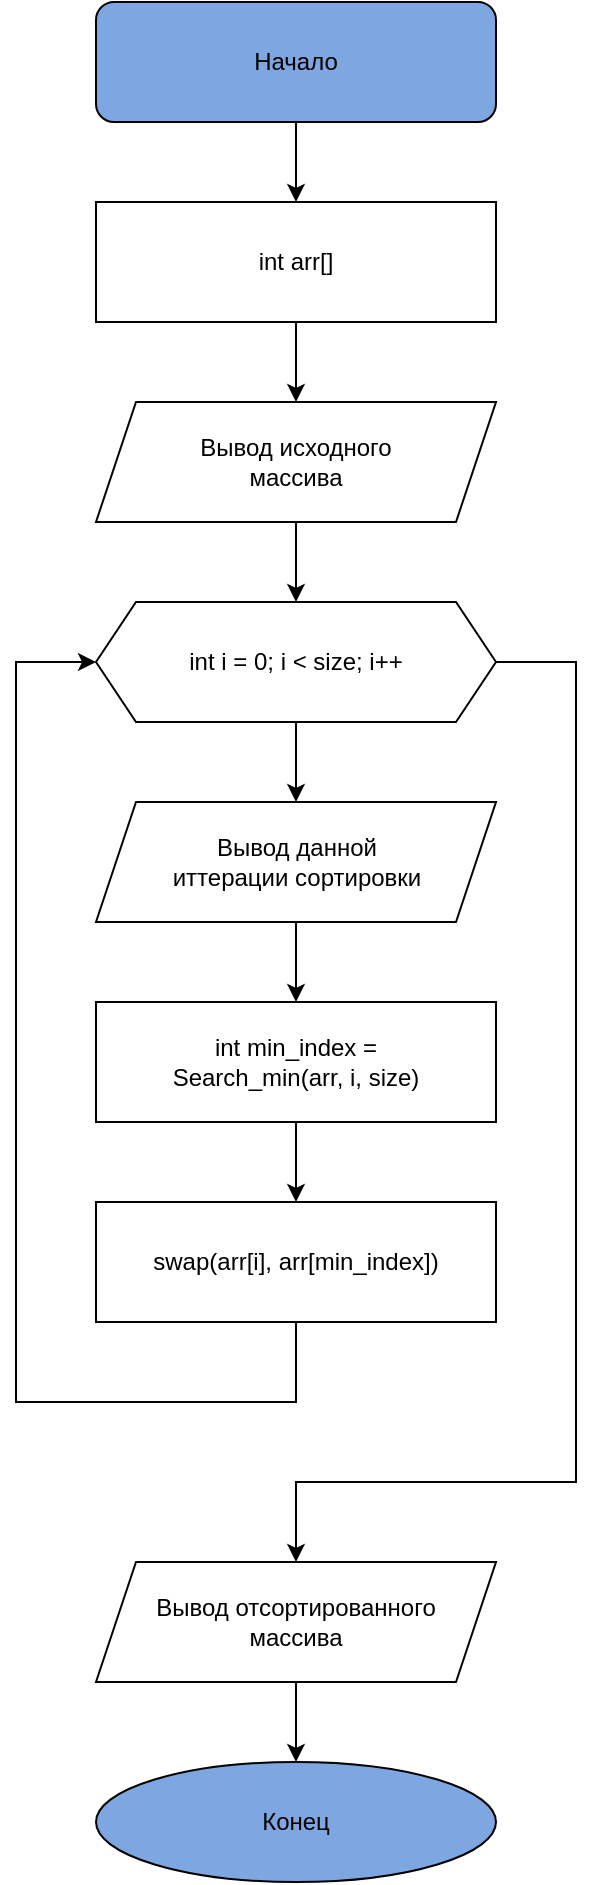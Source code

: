 <mxfile version="21.2.8" type="device">
  <diagram id="C5RBs43oDa-KdzZeNtuy" name="Page-1">
    <mxGraphModel dx="778" dy="651" grid="1" gridSize="10" guides="1" tooltips="1" connect="1" arrows="1" fold="1" page="1" pageScale="1" pageWidth="827" pageHeight="1169" math="0" shadow="0">
      <root>
        <mxCell id="WIyWlLk6GJQsqaUBKTNV-0" />
        <mxCell id="WIyWlLk6GJQsqaUBKTNV-1" parent="WIyWlLk6GJQsqaUBKTNV-0" />
        <mxCell id="7QaQ8snF57oYqij_M0Ws-0" value="" style="rounded=1;whiteSpace=wrap;html=1;fillColor=#7EA6E0;" parent="WIyWlLk6GJQsqaUBKTNV-1" vertex="1">
          <mxGeometry x="340" y="60" width="200" height="60" as="geometry" />
        </mxCell>
        <mxCell id="7QaQ8snF57oYqij_M0Ws-1" value="Начало" style="text;html=1;strokeColor=none;fillColor=none;align=center;verticalAlign=middle;whiteSpace=wrap;rounded=0;" parent="WIyWlLk6GJQsqaUBKTNV-1" vertex="1">
          <mxGeometry x="410" y="75" width="60" height="30" as="geometry" />
        </mxCell>
        <mxCell id="7QaQ8snF57oYqij_M0Ws-2" value="" style="endArrow=classic;html=1;rounded=0;exitX=0.5;exitY=1;exitDx=0;exitDy=0;" parent="WIyWlLk6GJQsqaUBKTNV-1" source="7QaQ8snF57oYqij_M0Ws-0" edge="1">
          <mxGeometry width="50" height="50" relative="1" as="geometry">
            <mxPoint x="430" y="190" as="sourcePoint" />
            <mxPoint x="440" y="160" as="targetPoint" />
          </mxGeometry>
        </mxCell>
        <mxCell id="7QaQ8snF57oYqij_M0Ws-3" value="" style="rounded=0;whiteSpace=wrap;html=1;" parent="WIyWlLk6GJQsqaUBKTNV-1" vertex="1">
          <mxGeometry x="340" y="160" width="200" height="60" as="geometry" />
        </mxCell>
        <mxCell id="7QaQ8snF57oYqij_M0Ws-4" value="int arr[]" style="text;html=1;strokeColor=none;fillColor=none;align=center;verticalAlign=middle;whiteSpace=wrap;rounded=0;" parent="WIyWlLk6GJQsqaUBKTNV-1" vertex="1">
          <mxGeometry x="410" y="175" width="60" height="30" as="geometry" />
        </mxCell>
        <mxCell id="7QaQ8snF57oYqij_M0Ws-6" value="" style="shape=parallelogram;perimeter=parallelogramPerimeter;whiteSpace=wrap;html=1;fixedSize=1;" parent="WIyWlLk6GJQsqaUBKTNV-1" vertex="1">
          <mxGeometry x="340" y="260" width="200" height="60" as="geometry" />
        </mxCell>
        <mxCell id="7QaQ8snF57oYqij_M0Ws-7" value="Вывод исходного массива" style="text;html=1;strokeColor=none;fillColor=none;align=center;verticalAlign=middle;whiteSpace=wrap;rounded=0;" parent="WIyWlLk6GJQsqaUBKTNV-1" vertex="1">
          <mxGeometry x="375" y="275" width="130" height="30" as="geometry" />
        </mxCell>
        <mxCell id="7QaQ8snF57oYqij_M0Ws-8" value="" style="endArrow=classic;html=1;rounded=0;exitX=0.5;exitY=1;exitDx=0;exitDy=0;" parent="WIyWlLk6GJQsqaUBKTNV-1" source="7QaQ8snF57oYqij_M0Ws-6" edge="1">
          <mxGeometry width="50" height="50" relative="1" as="geometry">
            <mxPoint x="450" y="430" as="sourcePoint" />
            <mxPoint x="440" y="360" as="targetPoint" />
          </mxGeometry>
        </mxCell>
        <mxCell id="7QaQ8snF57oYqij_M0Ws-23" style="edgeStyle=orthogonalEdgeStyle;rounded=0;orthogonalLoop=1;jettySize=auto;html=1;exitX=0.5;exitY=1;exitDx=0;exitDy=0;entryX=0.5;entryY=0;entryDx=0;entryDy=0;" parent="WIyWlLk6GJQsqaUBKTNV-1" source="7QaQ8snF57oYqij_M0Ws-9" target="7QaQ8snF57oYqij_M0Ws-12" edge="1">
          <mxGeometry relative="1" as="geometry" />
        </mxCell>
        <mxCell id="7QaQ8snF57oYqij_M0Ws-31" style="edgeStyle=orthogonalEdgeStyle;rounded=0;orthogonalLoop=1;jettySize=auto;html=1;exitX=1;exitY=0.5;exitDx=0;exitDy=0;entryX=0.5;entryY=0;entryDx=0;entryDy=0;" parent="WIyWlLk6GJQsqaUBKTNV-1" source="7QaQ8snF57oYqij_M0Ws-9" target="7QaQ8snF57oYqij_M0Ws-29" edge="1">
          <mxGeometry relative="1" as="geometry">
            <Array as="points">
              <mxPoint x="580" y="390" />
              <mxPoint x="580" y="800" />
              <mxPoint x="440" y="800" />
            </Array>
          </mxGeometry>
        </mxCell>
        <mxCell id="7QaQ8snF57oYqij_M0Ws-9" value="" style="shape=hexagon;perimeter=hexagonPerimeter2;whiteSpace=wrap;html=1;fixedSize=1;" parent="WIyWlLk6GJQsqaUBKTNV-1" vertex="1">
          <mxGeometry x="340" y="360" width="200" height="60" as="geometry" />
        </mxCell>
        <mxCell id="7QaQ8snF57oYqij_M0Ws-10" value="int i = 0; i &amp;lt; size; i++" style="text;html=1;strokeColor=none;fillColor=none;align=center;verticalAlign=middle;whiteSpace=wrap;rounded=0;" parent="WIyWlLk6GJQsqaUBKTNV-1" vertex="1">
          <mxGeometry x="382" y="375" width="116" height="30" as="geometry" />
        </mxCell>
        <mxCell id="7QaQ8snF57oYqij_M0Ws-24" style="edgeStyle=orthogonalEdgeStyle;rounded=0;orthogonalLoop=1;jettySize=auto;html=1;exitX=0.5;exitY=1;exitDx=0;exitDy=0;entryX=0.5;entryY=0;entryDx=0;entryDy=0;" parent="WIyWlLk6GJQsqaUBKTNV-1" source="7QaQ8snF57oYqij_M0Ws-12" target="7QaQ8snF57oYqij_M0Ws-15" edge="1">
          <mxGeometry relative="1" as="geometry" />
        </mxCell>
        <mxCell id="7QaQ8snF57oYqij_M0Ws-12" value="" style="shape=parallelogram;perimeter=parallelogramPerimeter;whiteSpace=wrap;html=1;fixedSize=1;" parent="WIyWlLk6GJQsqaUBKTNV-1" vertex="1">
          <mxGeometry x="340" y="460" width="200" height="60" as="geometry" />
        </mxCell>
        <mxCell id="7QaQ8snF57oYqij_M0Ws-13" value="Вывод данной иттерации сортировки" style="text;html=1;strokeColor=none;fillColor=none;align=center;verticalAlign=middle;whiteSpace=wrap;rounded=0;" parent="WIyWlLk6GJQsqaUBKTNV-1" vertex="1">
          <mxGeometry x="372.5" y="475" width="135" height="30" as="geometry" />
        </mxCell>
        <mxCell id="7QaQ8snF57oYqij_M0Ws-15" value="" style="rounded=0;whiteSpace=wrap;html=1;" parent="WIyWlLk6GJQsqaUBKTNV-1" vertex="1">
          <mxGeometry x="340" y="560" width="200" height="60" as="geometry" />
        </mxCell>
        <mxCell id="7QaQ8snF57oYqij_M0Ws-16" value="int min_index = Search_min(arr, i, size)" style="text;html=1;strokeColor=none;fillColor=none;align=center;verticalAlign=middle;whiteSpace=wrap;rounded=0;" parent="WIyWlLk6GJQsqaUBKTNV-1" vertex="1">
          <mxGeometry x="370" y="575" width="140" height="30" as="geometry" />
        </mxCell>
        <mxCell id="7QaQ8snF57oYqij_M0Ws-25" style="edgeStyle=orthogonalEdgeStyle;rounded=0;orthogonalLoop=1;jettySize=auto;html=1;exitX=0.5;exitY=1;exitDx=0;exitDy=0;entryX=0;entryY=0.5;entryDx=0;entryDy=0;" parent="WIyWlLk6GJQsqaUBKTNV-1" source="7QaQ8snF57oYqij_M0Ws-17" target="7QaQ8snF57oYqij_M0Ws-9" edge="1">
          <mxGeometry relative="1" as="geometry">
            <Array as="points">
              <mxPoint x="440" y="760" />
              <mxPoint x="300" y="760" />
              <mxPoint x="300" y="390" />
            </Array>
          </mxGeometry>
        </mxCell>
        <mxCell id="7QaQ8snF57oYqij_M0Ws-17" value="" style="rounded=0;whiteSpace=wrap;html=1;" parent="WIyWlLk6GJQsqaUBKTNV-1" vertex="1">
          <mxGeometry x="340" y="660" width="200" height="60" as="geometry" />
        </mxCell>
        <mxCell id="7QaQ8snF57oYqij_M0Ws-18" value="swap(arr[i], arr[min_index])" style="text;html=1;strokeColor=none;fillColor=none;align=center;verticalAlign=middle;whiteSpace=wrap;rounded=0;" parent="WIyWlLk6GJQsqaUBKTNV-1" vertex="1">
          <mxGeometry x="365" y="675" width="150" height="30" as="geometry" />
        </mxCell>
        <mxCell id="7QaQ8snF57oYqij_M0Ws-20" value="" style="endArrow=classic;html=1;rounded=0;exitX=0.5;exitY=1;exitDx=0;exitDy=0;entryX=0.5;entryY=0;entryDx=0;entryDy=0;" parent="WIyWlLk6GJQsqaUBKTNV-1" source="7QaQ8snF57oYqij_M0Ws-15" target="7QaQ8snF57oYqij_M0Ws-17" edge="1">
          <mxGeometry width="50" height="50" relative="1" as="geometry">
            <mxPoint x="570" y="660" as="sourcePoint" />
            <mxPoint x="620" y="610" as="targetPoint" />
          </mxGeometry>
        </mxCell>
        <mxCell id="7QaQ8snF57oYqij_M0Ws-21" value="" style="endArrow=classic;html=1;rounded=0;exitX=0.5;exitY=1;exitDx=0;exitDy=0;" parent="WIyWlLk6GJQsqaUBKTNV-1" source="7QaQ8snF57oYqij_M0Ws-3" edge="1">
          <mxGeometry width="50" height="50" relative="1" as="geometry">
            <mxPoint x="590" y="260" as="sourcePoint" />
            <mxPoint x="440" y="260" as="targetPoint" />
          </mxGeometry>
        </mxCell>
        <mxCell id="7QaQ8snF57oYqij_M0Ws-26" value="" style="ellipse;whiteSpace=wrap;html=1;fillColor=#7EA6E0;" parent="WIyWlLk6GJQsqaUBKTNV-1" vertex="1">
          <mxGeometry x="340" y="940" width="200" height="60" as="geometry" />
        </mxCell>
        <mxCell id="7QaQ8snF57oYqij_M0Ws-27" value="Конец" style="text;html=1;strokeColor=none;fillColor=none;align=center;verticalAlign=middle;whiteSpace=wrap;rounded=0;" parent="WIyWlLk6GJQsqaUBKTNV-1" vertex="1">
          <mxGeometry x="410" y="955" width="60" height="30" as="geometry" />
        </mxCell>
        <mxCell id="7QaQ8snF57oYqij_M0Ws-33" style="edgeStyle=orthogonalEdgeStyle;rounded=0;orthogonalLoop=1;jettySize=auto;html=1;exitX=0.5;exitY=1;exitDx=0;exitDy=0;entryX=0.5;entryY=0;entryDx=0;entryDy=0;" parent="WIyWlLk6GJQsqaUBKTNV-1" source="7QaQ8snF57oYqij_M0Ws-29" target="7QaQ8snF57oYqij_M0Ws-26" edge="1">
          <mxGeometry relative="1" as="geometry" />
        </mxCell>
        <mxCell id="7QaQ8snF57oYqij_M0Ws-29" value="" style="shape=parallelogram;perimeter=parallelogramPerimeter;whiteSpace=wrap;html=1;fixedSize=1;" parent="WIyWlLk6GJQsqaUBKTNV-1" vertex="1">
          <mxGeometry x="340" y="840" width="200" height="60" as="geometry" />
        </mxCell>
        <mxCell id="7QaQ8snF57oYqij_M0Ws-30" value="Вывод отсортированного массива" style="text;html=1;strokeColor=none;fillColor=none;align=center;verticalAlign=middle;whiteSpace=wrap;rounded=0;" parent="WIyWlLk6GJQsqaUBKTNV-1" vertex="1">
          <mxGeometry x="365" y="855" width="150" height="30" as="geometry" />
        </mxCell>
      </root>
    </mxGraphModel>
  </diagram>
</mxfile>
